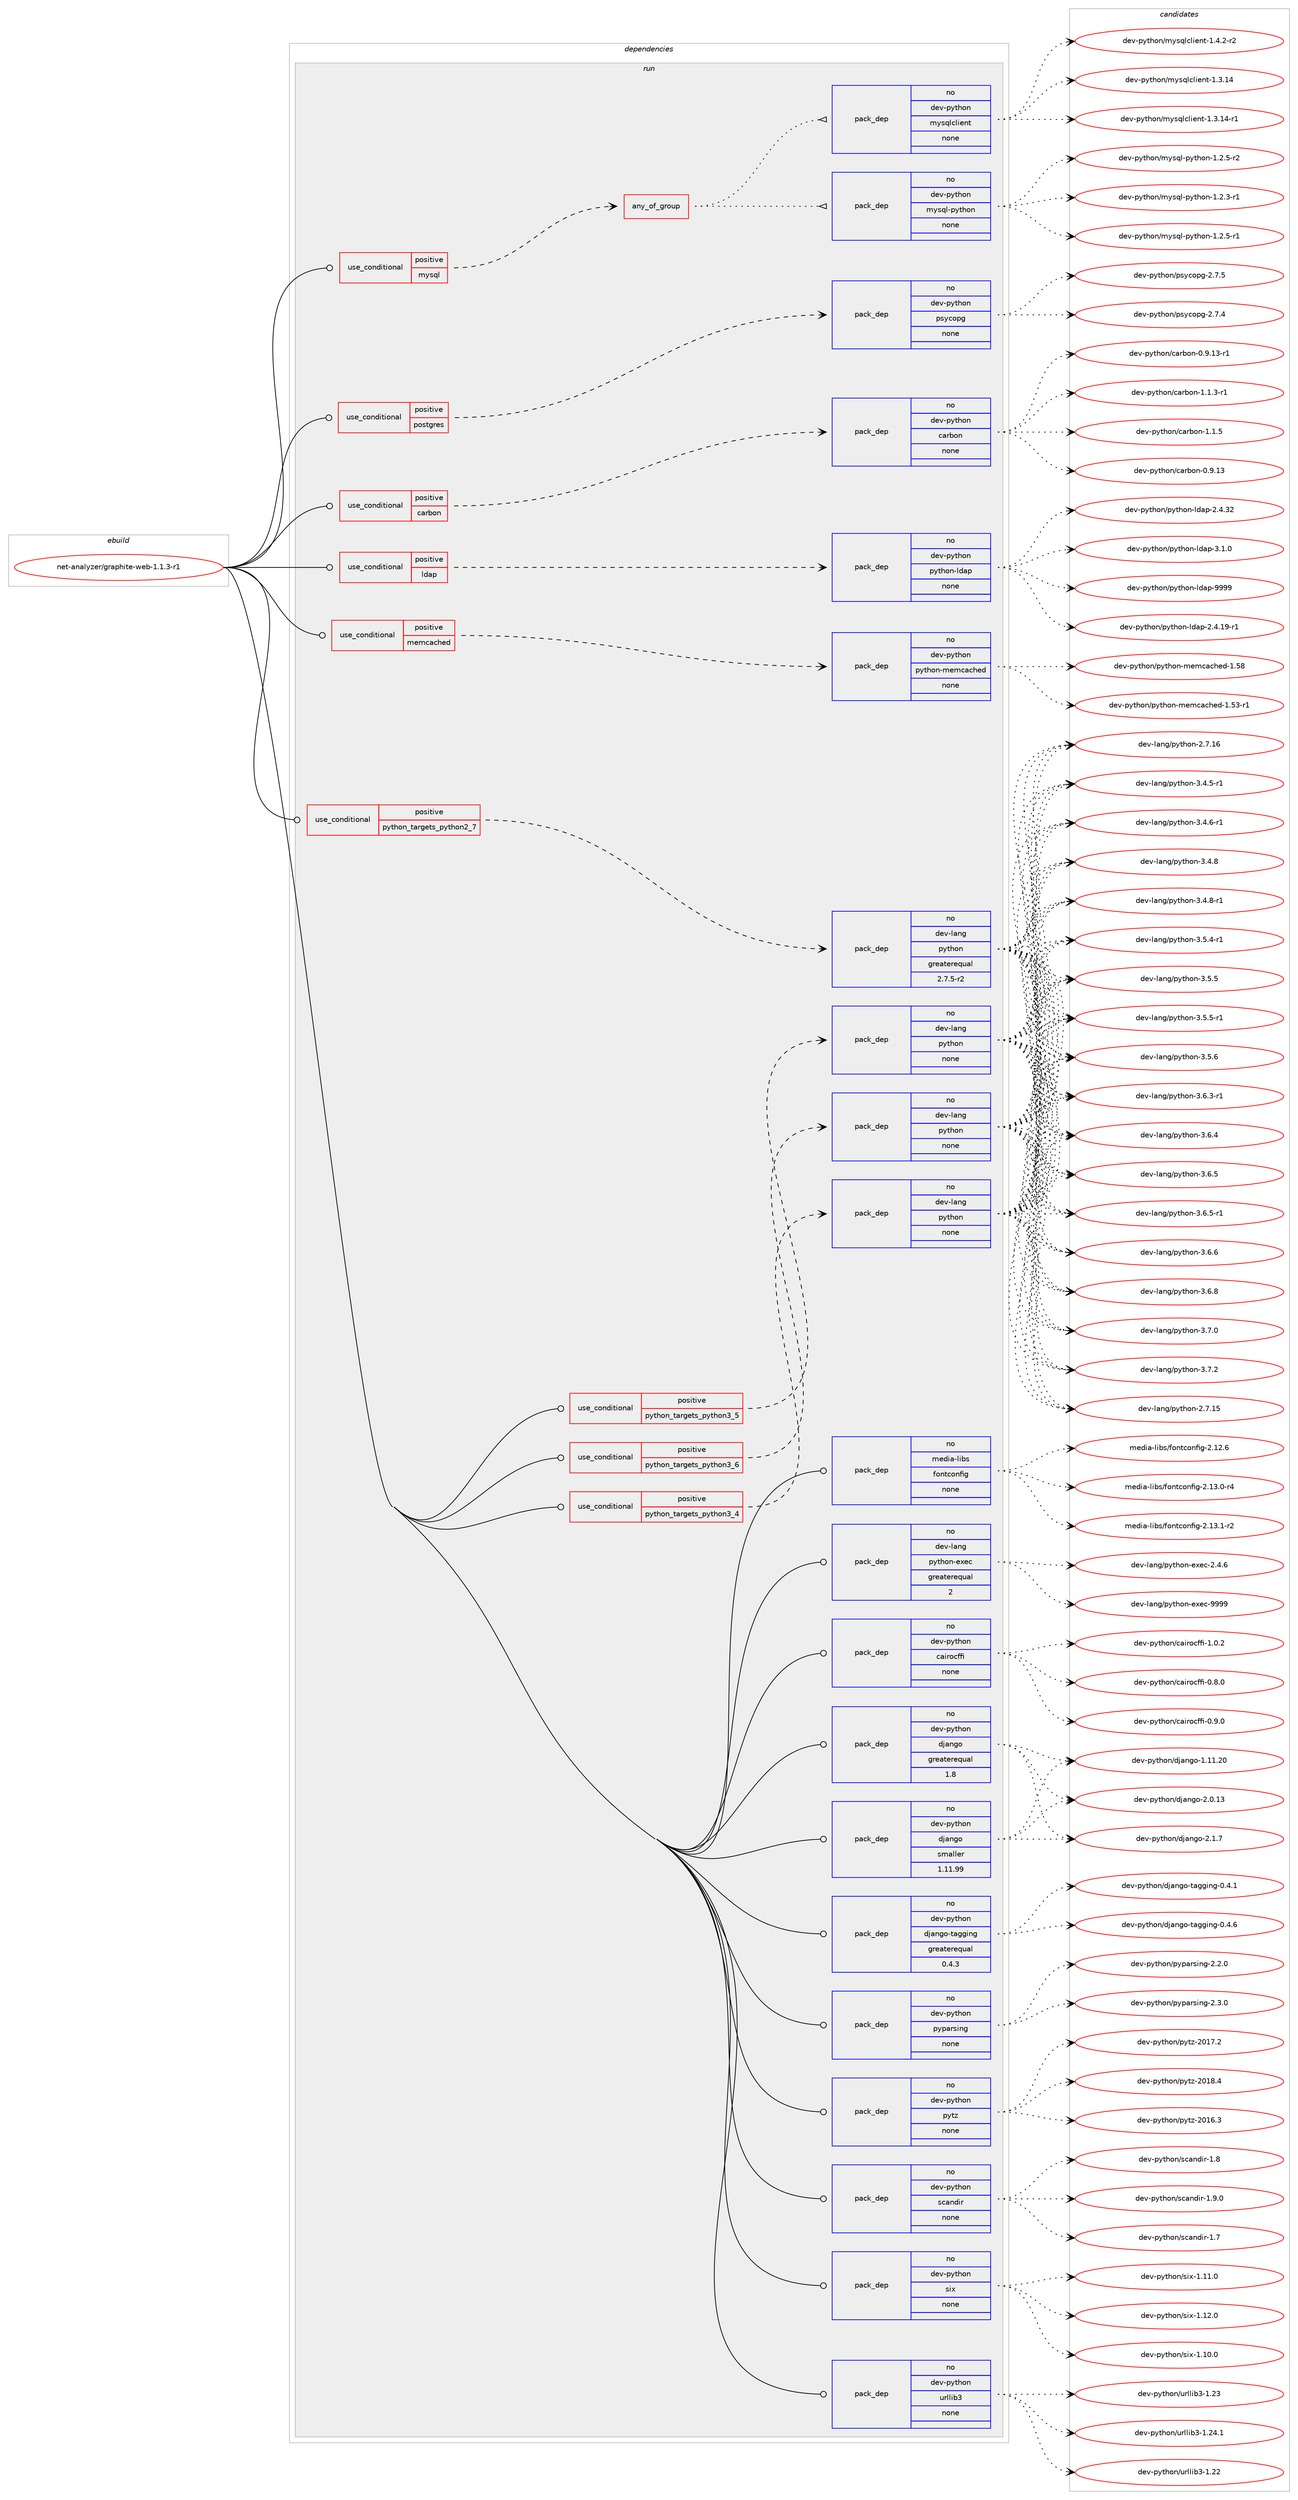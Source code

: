 digraph prolog {

# *************
# Graph options
# *************

newrank=true;
concentrate=true;
compound=true;
graph [rankdir=LR,fontname=Helvetica,fontsize=10,ranksep=1.5];#, ranksep=2.5, nodesep=0.2];
edge  [arrowhead=vee];
node  [fontname=Helvetica,fontsize=10];

# **********
# The ebuild
# **********

subgraph cluster_leftcol {
color=gray;
rank=same;
label=<<i>ebuild</i>>;
id [label="net-analyzer/graphite-web-1.1.3-r1", color=red, width=4, href="../net-analyzer/graphite-web-1.1.3-r1.svg"];
}

# ****************
# The dependencies
# ****************

subgraph cluster_midcol {
color=gray;
label=<<i>dependencies</i>>;
subgraph cluster_compile {
fillcolor="#eeeeee";
style=filled;
label=<<i>compile</i>>;
}
subgraph cluster_compileandrun {
fillcolor="#eeeeee";
style=filled;
label=<<i>compile and run</i>>;
}
subgraph cluster_run {
fillcolor="#eeeeee";
style=filled;
label=<<i>run</i>>;
subgraph cond441747 {
dependency1642827 [label=<<TABLE BORDER="0" CELLBORDER="1" CELLSPACING="0" CELLPADDING="4"><TR><TD ROWSPAN="3" CELLPADDING="10">use_conditional</TD></TR><TR><TD>positive</TD></TR><TR><TD>carbon</TD></TR></TABLE>>, shape=none, color=red];
subgraph pack1174544 {
dependency1642828 [label=<<TABLE BORDER="0" CELLBORDER="1" CELLSPACING="0" CELLPADDING="4" WIDTH="220"><TR><TD ROWSPAN="6" CELLPADDING="30">pack_dep</TD></TR><TR><TD WIDTH="110">no</TD></TR><TR><TD>dev-python</TD></TR><TR><TD>carbon</TD></TR><TR><TD>none</TD></TR><TR><TD></TD></TR></TABLE>>, shape=none, color=blue];
}
dependency1642827:e -> dependency1642828:w [weight=20,style="dashed",arrowhead="vee"];
}
id:e -> dependency1642827:w [weight=20,style="solid",arrowhead="odot"];
subgraph cond441748 {
dependency1642829 [label=<<TABLE BORDER="0" CELLBORDER="1" CELLSPACING="0" CELLPADDING="4"><TR><TD ROWSPAN="3" CELLPADDING="10">use_conditional</TD></TR><TR><TD>positive</TD></TR><TR><TD>ldap</TD></TR></TABLE>>, shape=none, color=red];
subgraph pack1174545 {
dependency1642830 [label=<<TABLE BORDER="0" CELLBORDER="1" CELLSPACING="0" CELLPADDING="4" WIDTH="220"><TR><TD ROWSPAN="6" CELLPADDING="30">pack_dep</TD></TR><TR><TD WIDTH="110">no</TD></TR><TR><TD>dev-python</TD></TR><TR><TD>python-ldap</TD></TR><TR><TD>none</TD></TR><TR><TD></TD></TR></TABLE>>, shape=none, color=blue];
}
dependency1642829:e -> dependency1642830:w [weight=20,style="dashed",arrowhead="vee"];
}
id:e -> dependency1642829:w [weight=20,style="solid",arrowhead="odot"];
subgraph cond441749 {
dependency1642831 [label=<<TABLE BORDER="0" CELLBORDER="1" CELLSPACING="0" CELLPADDING="4"><TR><TD ROWSPAN="3" CELLPADDING="10">use_conditional</TD></TR><TR><TD>positive</TD></TR><TR><TD>memcached</TD></TR></TABLE>>, shape=none, color=red];
subgraph pack1174546 {
dependency1642832 [label=<<TABLE BORDER="0" CELLBORDER="1" CELLSPACING="0" CELLPADDING="4" WIDTH="220"><TR><TD ROWSPAN="6" CELLPADDING="30">pack_dep</TD></TR><TR><TD WIDTH="110">no</TD></TR><TR><TD>dev-python</TD></TR><TR><TD>python-memcached</TD></TR><TR><TD>none</TD></TR><TR><TD></TD></TR></TABLE>>, shape=none, color=blue];
}
dependency1642831:e -> dependency1642832:w [weight=20,style="dashed",arrowhead="vee"];
}
id:e -> dependency1642831:w [weight=20,style="solid",arrowhead="odot"];
subgraph cond441750 {
dependency1642833 [label=<<TABLE BORDER="0" CELLBORDER="1" CELLSPACING="0" CELLPADDING="4"><TR><TD ROWSPAN="3" CELLPADDING="10">use_conditional</TD></TR><TR><TD>positive</TD></TR><TR><TD>mysql</TD></TR></TABLE>>, shape=none, color=red];
subgraph any25761 {
dependency1642834 [label=<<TABLE BORDER="0" CELLBORDER="1" CELLSPACING="0" CELLPADDING="4"><TR><TD CELLPADDING="10">any_of_group</TD></TR></TABLE>>, shape=none, color=red];subgraph pack1174547 {
dependency1642835 [label=<<TABLE BORDER="0" CELLBORDER="1" CELLSPACING="0" CELLPADDING="4" WIDTH="220"><TR><TD ROWSPAN="6" CELLPADDING="30">pack_dep</TD></TR><TR><TD WIDTH="110">no</TD></TR><TR><TD>dev-python</TD></TR><TR><TD>mysql-python</TD></TR><TR><TD>none</TD></TR><TR><TD></TD></TR></TABLE>>, shape=none, color=blue];
}
dependency1642834:e -> dependency1642835:w [weight=20,style="dotted",arrowhead="oinv"];
subgraph pack1174548 {
dependency1642836 [label=<<TABLE BORDER="0" CELLBORDER="1" CELLSPACING="0" CELLPADDING="4" WIDTH="220"><TR><TD ROWSPAN="6" CELLPADDING="30">pack_dep</TD></TR><TR><TD WIDTH="110">no</TD></TR><TR><TD>dev-python</TD></TR><TR><TD>mysqlclient</TD></TR><TR><TD>none</TD></TR><TR><TD></TD></TR></TABLE>>, shape=none, color=blue];
}
dependency1642834:e -> dependency1642836:w [weight=20,style="dotted",arrowhead="oinv"];
}
dependency1642833:e -> dependency1642834:w [weight=20,style="dashed",arrowhead="vee"];
}
id:e -> dependency1642833:w [weight=20,style="solid",arrowhead="odot"];
subgraph cond441751 {
dependency1642837 [label=<<TABLE BORDER="0" CELLBORDER="1" CELLSPACING="0" CELLPADDING="4"><TR><TD ROWSPAN="3" CELLPADDING="10">use_conditional</TD></TR><TR><TD>positive</TD></TR><TR><TD>postgres</TD></TR></TABLE>>, shape=none, color=red];
subgraph pack1174549 {
dependency1642838 [label=<<TABLE BORDER="0" CELLBORDER="1" CELLSPACING="0" CELLPADDING="4" WIDTH="220"><TR><TD ROWSPAN="6" CELLPADDING="30">pack_dep</TD></TR><TR><TD WIDTH="110">no</TD></TR><TR><TD>dev-python</TD></TR><TR><TD>psycopg</TD></TR><TR><TD>none</TD></TR><TR><TD></TD></TR></TABLE>>, shape=none, color=blue];
}
dependency1642837:e -> dependency1642838:w [weight=20,style="dashed",arrowhead="vee"];
}
id:e -> dependency1642837:w [weight=20,style="solid",arrowhead="odot"];
subgraph cond441752 {
dependency1642839 [label=<<TABLE BORDER="0" CELLBORDER="1" CELLSPACING="0" CELLPADDING="4"><TR><TD ROWSPAN="3" CELLPADDING="10">use_conditional</TD></TR><TR><TD>positive</TD></TR><TR><TD>python_targets_python2_7</TD></TR></TABLE>>, shape=none, color=red];
subgraph pack1174550 {
dependency1642840 [label=<<TABLE BORDER="0" CELLBORDER="1" CELLSPACING="0" CELLPADDING="4" WIDTH="220"><TR><TD ROWSPAN="6" CELLPADDING="30">pack_dep</TD></TR><TR><TD WIDTH="110">no</TD></TR><TR><TD>dev-lang</TD></TR><TR><TD>python</TD></TR><TR><TD>greaterequal</TD></TR><TR><TD>2.7.5-r2</TD></TR></TABLE>>, shape=none, color=blue];
}
dependency1642839:e -> dependency1642840:w [weight=20,style="dashed",arrowhead="vee"];
}
id:e -> dependency1642839:w [weight=20,style="solid",arrowhead="odot"];
subgraph cond441753 {
dependency1642841 [label=<<TABLE BORDER="0" CELLBORDER="1" CELLSPACING="0" CELLPADDING="4"><TR><TD ROWSPAN="3" CELLPADDING="10">use_conditional</TD></TR><TR><TD>positive</TD></TR><TR><TD>python_targets_python3_4</TD></TR></TABLE>>, shape=none, color=red];
subgraph pack1174551 {
dependency1642842 [label=<<TABLE BORDER="0" CELLBORDER="1" CELLSPACING="0" CELLPADDING="4" WIDTH="220"><TR><TD ROWSPAN="6" CELLPADDING="30">pack_dep</TD></TR><TR><TD WIDTH="110">no</TD></TR><TR><TD>dev-lang</TD></TR><TR><TD>python</TD></TR><TR><TD>none</TD></TR><TR><TD></TD></TR></TABLE>>, shape=none, color=blue];
}
dependency1642841:e -> dependency1642842:w [weight=20,style="dashed",arrowhead="vee"];
}
id:e -> dependency1642841:w [weight=20,style="solid",arrowhead="odot"];
subgraph cond441754 {
dependency1642843 [label=<<TABLE BORDER="0" CELLBORDER="1" CELLSPACING="0" CELLPADDING="4"><TR><TD ROWSPAN="3" CELLPADDING="10">use_conditional</TD></TR><TR><TD>positive</TD></TR><TR><TD>python_targets_python3_5</TD></TR></TABLE>>, shape=none, color=red];
subgraph pack1174552 {
dependency1642844 [label=<<TABLE BORDER="0" CELLBORDER="1" CELLSPACING="0" CELLPADDING="4" WIDTH="220"><TR><TD ROWSPAN="6" CELLPADDING="30">pack_dep</TD></TR><TR><TD WIDTH="110">no</TD></TR><TR><TD>dev-lang</TD></TR><TR><TD>python</TD></TR><TR><TD>none</TD></TR><TR><TD></TD></TR></TABLE>>, shape=none, color=blue];
}
dependency1642843:e -> dependency1642844:w [weight=20,style="dashed",arrowhead="vee"];
}
id:e -> dependency1642843:w [weight=20,style="solid",arrowhead="odot"];
subgraph cond441755 {
dependency1642845 [label=<<TABLE BORDER="0" CELLBORDER="1" CELLSPACING="0" CELLPADDING="4"><TR><TD ROWSPAN="3" CELLPADDING="10">use_conditional</TD></TR><TR><TD>positive</TD></TR><TR><TD>python_targets_python3_6</TD></TR></TABLE>>, shape=none, color=red];
subgraph pack1174553 {
dependency1642846 [label=<<TABLE BORDER="0" CELLBORDER="1" CELLSPACING="0" CELLPADDING="4" WIDTH="220"><TR><TD ROWSPAN="6" CELLPADDING="30">pack_dep</TD></TR><TR><TD WIDTH="110">no</TD></TR><TR><TD>dev-lang</TD></TR><TR><TD>python</TD></TR><TR><TD>none</TD></TR><TR><TD></TD></TR></TABLE>>, shape=none, color=blue];
}
dependency1642845:e -> dependency1642846:w [weight=20,style="dashed",arrowhead="vee"];
}
id:e -> dependency1642845:w [weight=20,style="solid",arrowhead="odot"];
subgraph pack1174554 {
dependency1642847 [label=<<TABLE BORDER="0" CELLBORDER="1" CELLSPACING="0" CELLPADDING="4" WIDTH="220"><TR><TD ROWSPAN="6" CELLPADDING="30">pack_dep</TD></TR><TR><TD WIDTH="110">no</TD></TR><TR><TD>dev-lang</TD></TR><TR><TD>python-exec</TD></TR><TR><TD>greaterequal</TD></TR><TR><TD>2</TD></TR></TABLE>>, shape=none, color=blue];
}
id:e -> dependency1642847:w [weight=20,style="solid",arrowhead="odot"];
subgraph pack1174555 {
dependency1642848 [label=<<TABLE BORDER="0" CELLBORDER="1" CELLSPACING="0" CELLPADDING="4" WIDTH="220"><TR><TD ROWSPAN="6" CELLPADDING="30">pack_dep</TD></TR><TR><TD WIDTH="110">no</TD></TR><TR><TD>dev-python</TD></TR><TR><TD>cairocffi</TD></TR><TR><TD>none</TD></TR><TR><TD></TD></TR></TABLE>>, shape=none, color=blue];
}
id:e -> dependency1642848:w [weight=20,style="solid",arrowhead="odot"];
subgraph pack1174556 {
dependency1642849 [label=<<TABLE BORDER="0" CELLBORDER="1" CELLSPACING="0" CELLPADDING="4" WIDTH="220"><TR><TD ROWSPAN="6" CELLPADDING="30">pack_dep</TD></TR><TR><TD WIDTH="110">no</TD></TR><TR><TD>dev-python</TD></TR><TR><TD>django</TD></TR><TR><TD>greaterequal</TD></TR><TR><TD>1.8</TD></TR></TABLE>>, shape=none, color=blue];
}
id:e -> dependency1642849:w [weight=20,style="solid",arrowhead="odot"];
subgraph pack1174557 {
dependency1642850 [label=<<TABLE BORDER="0" CELLBORDER="1" CELLSPACING="0" CELLPADDING="4" WIDTH="220"><TR><TD ROWSPAN="6" CELLPADDING="30">pack_dep</TD></TR><TR><TD WIDTH="110">no</TD></TR><TR><TD>dev-python</TD></TR><TR><TD>django</TD></TR><TR><TD>smaller</TD></TR><TR><TD>1.11.99</TD></TR></TABLE>>, shape=none, color=blue];
}
id:e -> dependency1642850:w [weight=20,style="solid",arrowhead="odot"];
subgraph pack1174558 {
dependency1642851 [label=<<TABLE BORDER="0" CELLBORDER="1" CELLSPACING="0" CELLPADDING="4" WIDTH="220"><TR><TD ROWSPAN="6" CELLPADDING="30">pack_dep</TD></TR><TR><TD WIDTH="110">no</TD></TR><TR><TD>dev-python</TD></TR><TR><TD>django-tagging</TD></TR><TR><TD>greaterequal</TD></TR><TR><TD>0.4.3</TD></TR></TABLE>>, shape=none, color=blue];
}
id:e -> dependency1642851:w [weight=20,style="solid",arrowhead="odot"];
subgraph pack1174559 {
dependency1642852 [label=<<TABLE BORDER="0" CELLBORDER="1" CELLSPACING="0" CELLPADDING="4" WIDTH="220"><TR><TD ROWSPAN="6" CELLPADDING="30">pack_dep</TD></TR><TR><TD WIDTH="110">no</TD></TR><TR><TD>dev-python</TD></TR><TR><TD>pyparsing</TD></TR><TR><TD>none</TD></TR><TR><TD></TD></TR></TABLE>>, shape=none, color=blue];
}
id:e -> dependency1642852:w [weight=20,style="solid",arrowhead="odot"];
subgraph pack1174560 {
dependency1642853 [label=<<TABLE BORDER="0" CELLBORDER="1" CELLSPACING="0" CELLPADDING="4" WIDTH="220"><TR><TD ROWSPAN="6" CELLPADDING="30">pack_dep</TD></TR><TR><TD WIDTH="110">no</TD></TR><TR><TD>dev-python</TD></TR><TR><TD>pytz</TD></TR><TR><TD>none</TD></TR><TR><TD></TD></TR></TABLE>>, shape=none, color=blue];
}
id:e -> dependency1642853:w [weight=20,style="solid",arrowhead="odot"];
subgraph pack1174561 {
dependency1642854 [label=<<TABLE BORDER="0" CELLBORDER="1" CELLSPACING="0" CELLPADDING="4" WIDTH="220"><TR><TD ROWSPAN="6" CELLPADDING="30">pack_dep</TD></TR><TR><TD WIDTH="110">no</TD></TR><TR><TD>dev-python</TD></TR><TR><TD>scandir</TD></TR><TR><TD>none</TD></TR><TR><TD></TD></TR></TABLE>>, shape=none, color=blue];
}
id:e -> dependency1642854:w [weight=20,style="solid",arrowhead="odot"];
subgraph pack1174562 {
dependency1642855 [label=<<TABLE BORDER="0" CELLBORDER="1" CELLSPACING="0" CELLPADDING="4" WIDTH="220"><TR><TD ROWSPAN="6" CELLPADDING="30">pack_dep</TD></TR><TR><TD WIDTH="110">no</TD></TR><TR><TD>dev-python</TD></TR><TR><TD>six</TD></TR><TR><TD>none</TD></TR><TR><TD></TD></TR></TABLE>>, shape=none, color=blue];
}
id:e -> dependency1642855:w [weight=20,style="solid",arrowhead="odot"];
subgraph pack1174563 {
dependency1642856 [label=<<TABLE BORDER="0" CELLBORDER="1" CELLSPACING="0" CELLPADDING="4" WIDTH="220"><TR><TD ROWSPAN="6" CELLPADDING="30">pack_dep</TD></TR><TR><TD WIDTH="110">no</TD></TR><TR><TD>dev-python</TD></TR><TR><TD>urllib3</TD></TR><TR><TD>none</TD></TR><TR><TD></TD></TR></TABLE>>, shape=none, color=blue];
}
id:e -> dependency1642856:w [weight=20,style="solid",arrowhead="odot"];
subgraph pack1174564 {
dependency1642857 [label=<<TABLE BORDER="0" CELLBORDER="1" CELLSPACING="0" CELLPADDING="4" WIDTH="220"><TR><TD ROWSPAN="6" CELLPADDING="30">pack_dep</TD></TR><TR><TD WIDTH="110">no</TD></TR><TR><TD>media-libs</TD></TR><TR><TD>fontconfig</TD></TR><TR><TD>none</TD></TR><TR><TD></TD></TR></TABLE>>, shape=none, color=blue];
}
id:e -> dependency1642857:w [weight=20,style="solid",arrowhead="odot"];
}
}

# **************
# The candidates
# **************

subgraph cluster_choices {
rank=same;
color=gray;
label=<<i>candidates</i>>;

subgraph choice1174544 {
color=black;
nodesep=1;
choice100101118451121211161041111104799971149811111045484657464951 [label="dev-python/carbon-0.9.13", color=red, width=4,href="../dev-python/carbon-0.9.13.svg"];
choice1001011184511212111610411111047999711498111110454846574649514511449 [label="dev-python/carbon-0.9.13-r1", color=red, width=4,href="../dev-python/carbon-0.9.13-r1.svg"];
choice10010111845112121116104111110479997114981111104549464946514511449 [label="dev-python/carbon-1.1.3-r1", color=red, width=4,href="../dev-python/carbon-1.1.3-r1.svg"];
choice1001011184511212111610411111047999711498111110454946494653 [label="dev-python/carbon-1.1.5", color=red, width=4,href="../dev-python/carbon-1.1.5.svg"];
dependency1642828:e -> choice100101118451121211161041111104799971149811111045484657464951:w [style=dotted,weight="100"];
dependency1642828:e -> choice1001011184511212111610411111047999711498111110454846574649514511449:w [style=dotted,weight="100"];
dependency1642828:e -> choice10010111845112121116104111110479997114981111104549464946514511449:w [style=dotted,weight="100"];
dependency1642828:e -> choice1001011184511212111610411111047999711498111110454946494653:w [style=dotted,weight="100"];
}
subgraph choice1174545 {
color=black;
nodesep=1;
choice10010111845112121116104111110471121211161041111104510810097112455046524649574511449 [label="dev-python/python-ldap-2.4.19-r1", color=red, width=4,href="../dev-python/python-ldap-2.4.19-r1.svg"];
choice1001011184511212111610411111047112121116104111110451081009711245504652465150 [label="dev-python/python-ldap-2.4.32", color=red, width=4,href="../dev-python/python-ldap-2.4.32.svg"];
choice10010111845112121116104111110471121211161041111104510810097112455146494648 [label="dev-python/python-ldap-3.1.0", color=red, width=4,href="../dev-python/python-ldap-3.1.0.svg"];
choice100101118451121211161041111104711212111610411111045108100971124557575757 [label="dev-python/python-ldap-9999", color=red, width=4,href="../dev-python/python-ldap-9999.svg"];
dependency1642830:e -> choice10010111845112121116104111110471121211161041111104510810097112455046524649574511449:w [style=dotted,weight="100"];
dependency1642830:e -> choice1001011184511212111610411111047112121116104111110451081009711245504652465150:w [style=dotted,weight="100"];
dependency1642830:e -> choice10010111845112121116104111110471121211161041111104510810097112455146494648:w [style=dotted,weight="100"];
dependency1642830:e -> choice100101118451121211161041111104711212111610411111045108100971124557575757:w [style=dotted,weight="100"];
}
subgraph choice1174546 {
color=black;
nodesep=1;
choice10010111845112121116104111110471121211161041111104510910110999979910410110045494653514511449 [label="dev-python/python-memcached-1.53-r1", color=red, width=4,href="../dev-python/python-memcached-1.53-r1.svg"];
choice1001011184511212111610411111047112121116104111110451091011099997991041011004549465356 [label="dev-python/python-memcached-1.58", color=red, width=4,href="../dev-python/python-memcached-1.58.svg"];
dependency1642832:e -> choice10010111845112121116104111110471121211161041111104510910110999979910410110045494653514511449:w [style=dotted,weight="100"];
dependency1642832:e -> choice1001011184511212111610411111047112121116104111110451091011099997991041011004549465356:w [style=dotted,weight="100"];
}
subgraph choice1174547 {
color=black;
nodesep=1;
choice1001011184511212111610411111047109121115113108451121211161041111104549465046514511449 [label="dev-python/mysql-python-1.2.3-r1", color=red, width=4,href="../dev-python/mysql-python-1.2.3-r1.svg"];
choice1001011184511212111610411111047109121115113108451121211161041111104549465046534511449 [label="dev-python/mysql-python-1.2.5-r1", color=red, width=4,href="../dev-python/mysql-python-1.2.5-r1.svg"];
choice1001011184511212111610411111047109121115113108451121211161041111104549465046534511450 [label="dev-python/mysql-python-1.2.5-r2", color=red, width=4,href="../dev-python/mysql-python-1.2.5-r2.svg"];
dependency1642835:e -> choice1001011184511212111610411111047109121115113108451121211161041111104549465046514511449:w [style=dotted,weight="100"];
dependency1642835:e -> choice1001011184511212111610411111047109121115113108451121211161041111104549465046534511449:w [style=dotted,weight="100"];
dependency1642835:e -> choice1001011184511212111610411111047109121115113108451121211161041111104549465046534511450:w [style=dotted,weight="100"];
}
subgraph choice1174548 {
color=black;
nodesep=1;
choice10010111845112121116104111110471091211151131089910810510111011645494651464952 [label="dev-python/mysqlclient-1.3.14", color=red, width=4,href="../dev-python/mysqlclient-1.3.14.svg"];
choice100101118451121211161041111104710912111511310899108105101110116454946514649524511449 [label="dev-python/mysqlclient-1.3.14-r1", color=red, width=4,href="../dev-python/mysqlclient-1.3.14-r1.svg"];
choice1001011184511212111610411111047109121115113108991081051011101164549465246504511450 [label="dev-python/mysqlclient-1.4.2-r2", color=red, width=4,href="../dev-python/mysqlclient-1.4.2-r2.svg"];
dependency1642836:e -> choice10010111845112121116104111110471091211151131089910810510111011645494651464952:w [style=dotted,weight="100"];
dependency1642836:e -> choice100101118451121211161041111104710912111511310899108105101110116454946514649524511449:w [style=dotted,weight="100"];
dependency1642836:e -> choice1001011184511212111610411111047109121115113108991081051011101164549465246504511450:w [style=dotted,weight="100"];
}
subgraph choice1174549 {
color=black;
nodesep=1;
choice100101118451121211161041111104711211512199111112103455046554652 [label="dev-python/psycopg-2.7.4", color=red, width=4,href="../dev-python/psycopg-2.7.4.svg"];
choice100101118451121211161041111104711211512199111112103455046554653 [label="dev-python/psycopg-2.7.5", color=red, width=4,href="../dev-python/psycopg-2.7.5.svg"];
dependency1642838:e -> choice100101118451121211161041111104711211512199111112103455046554652:w [style=dotted,weight="100"];
dependency1642838:e -> choice100101118451121211161041111104711211512199111112103455046554653:w [style=dotted,weight="100"];
}
subgraph choice1174550 {
color=black;
nodesep=1;
choice10010111845108971101034711212111610411111045504655464953 [label="dev-lang/python-2.7.15", color=red, width=4,href="../dev-lang/python-2.7.15.svg"];
choice10010111845108971101034711212111610411111045504655464954 [label="dev-lang/python-2.7.16", color=red, width=4,href="../dev-lang/python-2.7.16.svg"];
choice1001011184510897110103471121211161041111104551465246534511449 [label="dev-lang/python-3.4.5-r1", color=red, width=4,href="../dev-lang/python-3.4.5-r1.svg"];
choice1001011184510897110103471121211161041111104551465246544511449 [label="dev-lang/python-3.4.6-r1", color=red, width=4,href="../dev-lang/python-3.4.6-r1.svg"];
choice100101118451089711010347112121116104111110455146524656 [label="dev-lang/python-3.4.8", color=red, width=4,href="../dev-lang/python-3.4.8.svg"];
choice1001011184510897110103471121211161041111104551465246564511449 [label="dev-lang/python-3.4.8-r1", color=red, width=4,href="../dev-lang/python-3.4.8-r1.svg"];
choice1001011184510897110103471121211161041111104551465346524511449 [label="dev-lang/python-3.5.4-r1", color=red, width=4,href="../dev-lang/python-3.5.4-r1.svg"];
choice100101118451089711010347112121116104111110455146534653 [label="dev-lang/python-3.5.5", color=red, width=4,href="../dev-lang/python-3.5.5.svg"];
choice1001011184510897110103471121211161041111104551465346534511449 [label="dev-lang/python-3.5.5-r1", color=red, width=4,href="../dev-lang/python-3.5.5-r1.svg"];
choice100101118451089711010347112121116104111110455146534654 [label="dev-lang/python-3.5.6", color=red, width=4,href="../dev-lang/python-3.5.6.svg"];
choice1001011184510897110103471121211161041111104551465446514511449 [label="dev-lang/python-3.6.3-r1", color=red, width=4,href="../dev-lang/python-3.6.3-r1.svg"];
choice100101118451089711010347112121116104111110455146544652 [label="dev-lang/python-3.6.4", color=red, width=4,href="../dev-lang/python-3.6.4.svg"];
choice100101118451089711010347112121116104111110455146544653 [label="dev-lang/python-3.6.5", color=red, width=4,href="../dev-lang/python-3.6.5.svg"];
choice1001011184510897110103471121211161041111104551465446534511449 [label="dev-lang/python-3.6.5-r1", color=red, width=4,href="../dev-lang/python-3.6.5-r1.svg"];
choice100101118451089711010347112121116104111110455146544654 [label="dev-lang/python-3.6.6", color=red, width=4,href="../dev-lang/python-3.6.6.svg"];
choice100101118451089711010347112121116104111110455146544656 [label="dev-lang/python-3.6.8", color=red, width=4,href="../dev-lang/python-3.6.8.svg"];
choice100101118451089711010347112121116104111110455146554648 [label="dev-lang/python-3.7.0", color=red, width=4,href="../dev-lang/python-3.7.0.svg"];
choice100101118451089711010347112121116104111110455146554650 [label="dev-lang/python-3.7.2", color=red, width=4,href="../dev-lang/python-3.7.2.svg"];
dependency1642840:e -> choice10010111845108971101034711212111610411111045504655464953:w [style=dotted,weight="100"];
dependency1642840:e -> choice10010111845108971101034711212111610411111045504655464954:w [style=dotted,weight="100"];
dependency1642840:e -> choice1001011184510897110103471121211161041111104551465246534511449:w [style=dotted,weight="100"];
dependency1642840:e -> choice1001011184510897110103471121211161041111104551465246544511449:w [style=dotted,weight="100"];
dependency1642840:e -> choice100101118451089711010347112121116104111110455146524656:w [style=dotted,weight="100"];
dependency1642840:e -> choice1001011184510897110103471121211161041111104551465246564511449:w [style=dotted,weight="100"];
dependency1642840:e -> choice1001011184510897110103471121211161041111104551465346524511449:w [style=dotted,weight="100"];
dependency1642840:e -> choice100101118451089711010347112121116104111110455146534653:w [style=dotted,weight="100"];
dependency1642840:e -> choice1001011184510897110103471121211161041111104551465346534511449:w [style=dotted,weight="100"];
dependency1642840:e -> choice100101118451089711010347112121116104111110455146534654:w [style=dotted,weight="100"];
dependency1642840:e -> choice1001011184510897110103471121211161041111104551465446514511449:w [style=dotted,weight="100"];
dependency1642840:e -> choice100101118451089711010347112121116104111110455146544652:w [style=dotted,weight="100"];
dependency1642840:e -> choice100101118451089711010347112121116104111110455146544653:w [style=dotted,weight="100"];
dependency1642840:e -> choice1001011184510897110103471121211161041111104551465446534511449:w [style=dotted,weight="100"];
dependency1642840:e -> choice100101118451089711010347112121116104111110455146544654:w [style=dotted,weight="100"];
dependency1642840:e -> choice100101118451089711010347112121116104111110455146544656:w [style=dotted,weight="100"];
dependency1642840:e -> choice100101118451089711010347112121116104111110455146554648:w [style=dotted,weight="100"];
dependency1642840:e -> choice100101118451089711010347112121116104111110455146554650:w [style=dotted,weight="100"];
}
subgraph choice1174551 {
color=black;
nodesep=1;
choice10010111845108971101034711212111610411111045504655464953 [label="dev-lang/python-2.7.15", color=red, width=4,href="../dev-lang/python-2.7.15.svg"];
choice10010111845108971101034711212111610411111045504655464954 [label="dev-lang/python-2.7.16", color=red, width=4,href="../dev-lang/python-2.7.16.svg"];
choice1001011184510897110103471121211161041111104551465246534511449 [label="dev-lang/python-3.4.5-r1", color=red, width=4,href="../dev-lang/python-3.4.5-r1.svg"];
choice1001011184510897110103471121211161041111104551465246544511449 [label="dev-lang/python-3.4.6-r1", color=red, width=4,href="../dev-lang/python-3.4.6-r1.svg"];
choice100101118451089711010347112121116104111110455146524656 [label="dev-lang/python-3.4.8", color=red, width=4,href="../dev-lang/python-3.4.8.svg"];
choice1001011184510897110103471121211161041111104551465246564511449 [label="dev-lang/python-3.4.8-r1", color=red, width=4,href="../dev-lang/python-3.4.8-r1.svg"];
choice1001011184510897110103471121211161041111104551465346524511449 [label="dev-lang/python-3.5.4-r1", color=red, width=4,href="../dev-lang/python-3.5.4-r1.svg"];
choice100101118451089711010347112121116104111110455146534653 [label="dev-lang/python-3.5.5", color=red, width=4,href="../dev-lang/python-3.5.5.svg"];
choice1001011184510897110103471121211161041111104551465346534511449 [label="dev-lang/python-3.5.5-r1", color=red, width=4,href="../dev-lang/python-3.5.5-r1.svg"];
choice100101118451089711010347112121116104111110455146534654 [label="dev-lang/python-3.5.6", color=red, width=4,href="../dev-lang/python-3.5.6.svg"];
choice1001011184510897110103471121211161041111104551465446514511449 [label="dev-lang/python-3.6.3-r1", color=red, width=4,href="../dev-lang/python-3.6.3-r1.svg"];
choice100101118451089711010347112121116104111110455146544652 [label="dev-lang/python-3.6.4", color=red, width=4,href="../dev-lang/python-3.6.4.svg"];
choice100101118451089711010347112121116104111110455146544653 [label="dev-lang/python-3.6.5", color=red, width=4,href="../dev-lang/python-3.6.5.svg"];
choice1001011184510897110103471121211161041111104551465446534511449 [label="dev-lang/python-3.6.5-r1", color=red, width=4,href="../dev-lang/python-3.6.5-r1.svg"];
choice100101118451089711010347112121116104111110455146544654 [label="dev-lang/python-3.6.6", color=red, width=4,href="../dev-lang/python-3.6.6.svg"];
choice100101118451089711010347112121116104111110455146544656 [label="dev-lang/python-3.6.8", color=red, width=4,href="../dev-lang/python-3.6.8.svg"];
choice100101118451089711010347112121116104111110455146554648 [label="dev-lang/python-3.7.0", color=red, width=4,href="../dev-lang/python-3.7.0.svg"];
choice100101118451089711010347112121116104111110455146554650 [label="dev-lang/python-3.7.2", color=red, width=4,href="../dev-lang/python-3.7.2.svg"];
dependency1642842:e -> choice10010111845108971101034711212111610411111045504655464953:w [style=dotted,weight="100"];
dependency1642842:e -> choice10010111845108971101034711212111610411111045504655464954:w [style=dotted,weight="100"];
dependency1642842:e -> choice1001011184510897110103471121211161041111104551465246534511449:w [style=dotted,weight="100"];
dependency1642842:e -> choice1001011184510897110103471121211161041111104551465246544511449:w [style=dotted,weight="100"];
dependency1642842:e -> choice100101118451089711010347112121116104111110455146524656:w [style=dotted,weight="100"];
dependency1642842:e -> choice1001011184510897110103471121211161041111104551465246564511449:w [style=dotted,weight="100"];
dependency1642842:e -> choice1001011184510897110103471121211161041111104551465346524511449:w [style=dotted,weight="100"];
dependency1642842:e -> choice100101118451089711010347112121116104111110455146534653:w [style=dotted,weight="100"];
dependency1642842:e -> choice1001011184510897110103471121211161041111104551465346534511449:w [style=dotted,weight="100"];
dependency1642842:e -> choice100101118451089711010347112121116104111110455146534654:w [style=dotted,weight="100"];
dependency1642842:e -> choice1001011184510897110103471121211161041111104551465446514511449:w [style=dotted,weight="100"];
dependency1642842:e -> choice100101118451089711010347112121116104111110455146544652:w [style=dotted,weight="100"];
dependency1642842:e -> choice100101118451089711010347112121116104111110455146544653:w [style=dotted,weight="100"];
dependency1642842:e -> choice1001011184510897110103471121211161041111104551465446534511449:w [style=dotted,weight="100"];
dependency1642842:e -> choice100101118451089711010347112121116104111110455146544654:w [style=dotted,weight="100"];
dependency1642842:e -> choice100101118451089711010347112121116104111110455146544656:w [style=dotted,weight="100"];
dependency1642842:e -> choice100101118451089711010347112121116104111110455146554648:w [style=dotted,weight="100"];
dependency1642842:e -> choice100101118451089711010347112121116104111110455146554650:w [style=dotted,weight="100"];
}
subgraph choice1174552 {
color=black;
nodesep=1;
choice10010111845108971101034711212111610411111045504655464953 [label="dev-lang/python-2.7.15", color=red, width=4,href="../dev-lang/python-2.7.15.svg"];
choice10010111845108971101034711212111610411111045504655464954 [label="dev-lang/python-2.7.16", color=red, width=4,href="../dev-lang/python-2.7.16.svg"];
choice1001011184510897110103471121211161041111104551465246534511449 [label="dev-lang/python-3.4.5-r1", color=red, width=4,href="../dev-lang/python-3.4.5-r1.svg"];
choice1001011184510897110103471121211161041111104551465246544511449 [label="dev-lang/python-3.4.6-r1", color=red, width=4,href="../dev-lang/python-3.4.6-r1.svg"];
choice100101118451089711010347112121116104111110455146524656 [label="dev-lang/python-3.4.8", color=red, width=4,href="../dev-lang/python-3.4.8.svg"];
choice1001011184510897110103471121211161041111104551465246564511449 [label="dev-lang/python-3.4.8-r1", color=red, width=4,href="../dev-lang/python-3.4.8-r1.svg"];
choice1001011184510897110103471121211161041111104551465346524511449 [label="dev-lang/python-3.5.4-r1", color=red, width=4,href="../dev-lang/python-3.5.4-r1.svg"];
choice100101118451089711010347112121116104111110455146534653 [label="dev-lang/python-3.5.5", color=red, width=4,href="../dev-lang/python-3.5.5.svg"];
choice1001011184510897110103471121211161041111104551465346534511449 [label="dev-lang/python-3.5.5-r1", color=red, width=4,href="../dev-lang/python-3.5.5-r1.svg"];
choice100101118451089711010347112121116104111110455146534654 [label="dev-lang/python-3.5.6", color=red, width=4,href="../dev-lang/python-3.5.6.svg"];
choice1001011184510897110103471121211161041111104551465446514511449 [label="dev-lang/python-3.6.3-r1", color=red, width=4,href="../dev-lang/python-3.6.3-r1.svg"];
choice100101118451089711010347112121116104111110455146544652 [label="dev-lang/python-3.6.4", color=red, width=4,href="../dev-lang/python-3.6.4.svg"];
choice100101118451089711010347112121116104111110455146544653 [label="dev-lang/python-3.6.5", color=red, width=4,href="../dev-lang/python-3.6.5.svg"];
choice1001011184510897110103471121211161041111104551465446534511449 [label="dev-lang/python-3.6.5-r1", color=red, width=4,href="../dev-lang/python-3.6.5-r1.svg"];
choice100101118451089711010347112121116104111110455146544654 [label="dev-lang/python-3.6.6", color=red, width=4,href="../dev-lang/python-3.6.6.svg"];
choice100101118451089711010347112121116104111110455146544656 [label="dev-lang/python-3.6.8", color=red, width=4,href="../dev-lang/python-3.6.8.svg"];
choice100101118451089711010347112121116104111110455146554648 [label="dev-lang/python-3.7.0", color=red, width=4,href="../dev-lang/python-3.7.0.svg"];
choice100101118451089711010347112121116104111110455146554650 [label="dev-lang/python-3.7.2", color=red, width=4,href="../dev-lang/python-3.7.2.svg"];
dependency1642844:e -> choice10010111845108971101034711212111610411111045504655464953:w [style=dotted,weight="100"];
dependency1642844:e -> choice10010111845108971101034711212111610411111045504655464954:w [style=dotted,weight="100"];
dependency1642844:e -> choice1001011184510897110103471121211161041111104551465246534511449:w [style=dotted,weight="100"];
dependency1642844:e -> choice1001011184510897110103471121211161041111104551465246544511449:w [style=dotted,weight="100"];
dependency1642844:e -> choice100101118451089711010347112121116104111110455146524656:w [style=dotted,weight="100"];
dependency1642844:e -> choice1001011184510897110103471121211161041111104551465246564511449:w [style=dotted,weight="100"];
dependency1642844:e -> choice1001011184510897110103471121211161041111104551465346524511449:w [style=dotted,weight="100"];
dependency1642844:e -> choice100101118451089711010347112121116104111110455146534653:w [style=dotted,weight="100"];
dependency1642844:e -> choice1001011184510897110103471121211161041111104551465346534511449:w [style=dotted,weight="100"];
dependency1642844:e -> choice100101118451089711010347112121116104111110455146534654:w [style=dotted,weight="100"];
dependency1642844:e -> choice1001011184510897110103471121211161041111104551465446514511449:w [style=dotted,weight="100"];
dependency1642844:e -> choice100101118451089711010347112121116104111110455146544652:w [style=dotted,weight="100"];
dependency1642844:e -> choice100101118451089711010347112121116104111110455146544653:w [style=dotted,weight="100"];
dependency1642844:e -> choice1001011184510897110103471121211161041111104551465446534511449:w [style=dotted,weight="100"];
dependency1642844:e -> choice100101118451089711010347112121116104111110455146544654:w [style=dotted,weight="100"];
dependency1642844:e -> choice100101118451089711010347112121116104111110455146544656:w [style=dotted,weight="100"];
dependency1642844:e -> choice100101118451089711010347112121116104111110455146554648:w [style=dotted,weight="100"];
dependency1642844:e -> choice100101118451089711010347112121116104111110455146554650:w [style=dotted,weight="100"];
}
subgraph choice1174553 {
color=black;
nodesep=1;
choice10010111845108971101034711212111610411111045504655464953 [label="dev-lang/python-2.7.15", color=red, width=4,href="../dev-lang/python-2.7.15.svg"];
choice10010111845108971101034711212111610411111045504655464954 [label="dev-lang/python-2.7.16", color=red, width=4,href="../dev-lang/python-2.7.16.svg"];
choice1001011184510897110103471121211161041111104551465246534511449 [label="dev-lang/python-3.4.5-r1", color=red, width=4,href="../dev-lang/python-3.4.5-r1.svg"];
choice1001011184510897110103471121211161041111104551465246544511449 [label="dev-lang/python-3.4.6-r1", color=red, width=4,href="../dev-lang/python-3.4.6-r1.svg"];
choice100101118451089711010347112121116104111110455146524656 [label="dev-lang/python-3.4.8", color=red, width=4,href="../dev-lang/python-3.4.8.svg"];
choice1001011184510897110103471121211161041111104551465246564511449 [label="dev-lang/python-3.4.8-r1", color=red, width=4,href="../dev-lang/python-3.4.8-r1.svg"];
choice1001011184510897110103471121211161041111104551465346524511449 [label="dev-lang/python-3.5.4-r1", color=red, width=4,href="../dev-lang/python-3.5.4-r1.svg"];
choice100101118451089711010347112121116104111110455146534653 [label="dev-lang/python-3.5.5", color=red, width=4,href="../dev-lang/python-3.5.5.svg"];
choice1001011184510897110103471121211161041111104551465346534511449 [label="dev-lang/python-3.5.5-r1", color=red, width=4,href="../dev-lang/python-3.5.5-r1.svg"];
choice100101118451089711010347112121116104111110455146534654 [label="dev-lang/python-3.5.6", color=red, width=4,href="../dev-lang/python-3.5.6.svg"];
choice1001011184510897110103471121211161041111104551465446514511449 [label="dev-lang/python-3.6.3-r1", color=red, width=4,href="../dev-lang/python-3.6.3-r1.svg"];
choice100101118451089711010347112121116104111110455146544652 [label="dev-lang/python-3.6.4", color=red, width=4,href="../dev-lang/python-3.6.4.svg"];
choice100101118451089711010347112121116104111110455146544653 [label="dev-lang/python-3.6.5", color=red, width=4,href="../dev-lang/python-3.6.5.svg"];
choice1001011184510897110103471121211161041111104551465446534511449 [label="dev-lang/python-3.6.5-r1", color=red, width=4,href="../dev-lang/python-3.6.5-r1.svg"];
choice100101118451089711010347112121116104111110455146544654 [label="dev-lang/python-3.6.6", color=red, width=4,href="../dev-lang/python-3.6.6.svg"];
choice100101118451089711010347112121116104111110455146544656 [label="dev-lang/python-3.6.8", color=red, width=4,href="../dev-lang/python-3.6.8.svg"];
choice100101118451089711010347112121116104111110455146554648 [label="dev-lang/python-3.7.0", color=red, width=4,href="../dev-lang/python-3.7.0.svg"];
choice100101118451089711010347112121116104111110455146554650 [label="dev-lang/python-3.7.2", color=red, width=4,href="../dev-lang/python-3.7.2.svg"];
dependency1642846:e -> choice10010111845108971101034711212111610411111045504655464953:w [style=dotted,weight="100"];
dependency1642846:e -> choice10010111845108971101034711212111610411111045504655464954:w [style=dotted,weight="100"];
dependency1642846:e -> choice1001011184510897110103471121211161041111104551465246534511449:w [style=dotted,weight="100"];
dependency1642846:e -> choice1001011184510897110103471121211161041111104551465246544511449:w [style=dotted,weight="100"];
dependency1642846:e -> choice100101118451089711010347112121116104111110455146524656:w [style=dotted,weight="100"];
dependency1642846:e -> choice1001011184510897110103471121211161041111104551465246564511449:w [style=dotted,weight="100"];
dependency1642846:e -> choice1001011184510897110103471121211161041111104551465346524511449:w [style=dotted,weight="100"];
dependency1642846:e -> choice100101118451089711010347112121116104111110455146534653:w [style=dotted,weight="100"];
dependency1642846:e -> choice1001011184510897110103471121211161041111104551465346534511449:w [style=dotted,weight="100"];
dependency1642846:e -> choice100101118451089711010347112121116104111110455146534654:w [style=dotted,weight="100"];
dependency1642846:e -> choice1001011184510897110103471121211161041111104551465446514511449:w [style=dotted,weight="100"];
dependency1642846:e -> choice100101118451089711010347112121116104111110455146544652:w [style=dotted,weight="100"];
dependency1642846:e -> choice100101118451089711010347112121116104111110455146544653:w [style=dotted,weight="100"];
dependency1642846:e -> choice1001011184510897110103471121211161041111104551465446534511449:w [style=dotted,weight="100"];
dependency1642846:e -> choice100101118451089711010347112121116104111110455146544654:w [style=dotted,weight="100"];
dependency1642846:e -> choice100101118451089711010347112121116104111110455146544656:w [style=dotted,weight="100"];
dependency1642846:e -> choice100101118451089711010347112121116104111110455146554648:w [style=dotted,weight="100"];
dependency1642846:e -> choice100101118451089711010347112121116104111110455146554650:w [style=dotted,weight="100"];
}
subgraph choice1174554 {
color=black;
nodesep=1;
choice1001011184510897110103471121211161041111104510112010199455046524654 [label="dev-lang/python-exec-2.4.6", color=red, width=4,href="../dev-lang/python-exec-2.4.6.svg"];
choice10010111845108971101034711212111610411111045101120101994557575757 [label="dev-lang/python-exec-9999", color=red, width=4,href="../dev-lang/python-exec-9999.svg"];
dependency1642847:e -> choice1001011184510897110103471121211161041111104510112010199455046524654:w [style=dotted,weight="100"];
dependency1642847:e -> choice10010111845108971101034711212111610411111045101120101994557575757:w [style=dotted,weight="100"];
}
subgraph choice1174555 {
color=black;
nodesep=1;
choice1001011184511212111610411111047999710511411199102102105454846564648 [label="dev-python/cairocffi-0.8.0", color=red, width=4,href="../dev-python/cairocffi-0.8.0.svg"];
choice1001011184511212111610411111047999710511411199102102105454846574648 [label="dev-python/cairocffi-0.9.0", color=red, width=4,href="../dev-python/cairocffi-0.9.0.svg"];
choice1001011184511212111610411111047999710511411199102102105454946484650 [label="dev-python/cairocffi-1.0.2", color=red, width=4,href="../dev-python/cairocffi-1.0.2.svg"];
dependency1642848:e -> choice1001011184511212111610411111047999710511411199102102105454846564648:w [style=dotted,weight="100"];
dependency1642848:e -> choice1001011184511212111610411111047999710511411199102102105454846574648:w [style=dotted,weight="100"];
dependency1642848:e -> choice1001011184511212111610411111047999710511411199102102105454946484650:w [style=dotted,weight="100"];
}
subgraph choice1174556 {
color=black;
nodesep=1;
choice1001011184511212111610411111047100106971101031114549464949465048 [label="dev-python/django-1.11.20", color=red, width=4,href="../dev-python/django-1.11.20.svg"];
choice10010111845112121116104111110471001069711010311145504648464951 [label="dev-python/django-2.0.13", color=red, width=4,href="../dev-python/django-2.0.13.svg"];
choice100101118451121211161041111104710010697110103111455046494655 [label="dev-python/django-2.1.7", color=red, width=4,href="../dev-python/django-2.1.7.svg"];
dependency1642849:e -> choice1001011184511212111610411111047100106971101031114549464949465048:w [style=dotted,weight="100"];
dependency1642849:e -> choice10010111845112121116104111110471001069711010311145504648464951:w [style=dotted,weight="100"];
dependency1642849:e -> choice100101118451121211161041111104710010697110103111455046494655:w [style=dotted,weight="100"];
}
subgraph choice1174557 {
color=black;
nodesep=1;
choice1001011184511212111610411111047100106971101031114549464949465048 [label="dev-python/django-1.11.20", color=red, width=4,href="../dev-python/django-1.11.20.svg"];
choice10010111845112121116104111110471001069711010311145504648464951 [label="dev-python/django-2.0.13", color=red, width=4,href="../dev-python/django-2.0.13.svg"];
choice100101118451121211161041111104710010697110103111455046494655 [label="dev-python/django-2.1.7", color=red, width=4,href="../dev-python/django-2.1.7.svg"];
dependency1642850:e -> choice1001011184511212111610411111047100106971101031114549464949465048:w [style=dotted,weight="100"];
dependency1642850:e -> choice10010111845112121116104111110471001069711010311145504648464951:w [style=dotted,weight="100"];
dependency1642850:e -> choice100101118451121211161041111104710010697110103111455046494655:w [style=dotted,weight="100"];
}
subgraph choice1174558 {
color=black;
nodesep=1;
choice1001011184511212111610411111047100106971101031114511697103103105110103454846524649 [label="dev-python/django-tagging-0.4.1", color=red, width=4,href="../dev-python/django-tagging-0.4.1.svg"];
choice1001011184511212111610411111047100106971101031114511697103103105110103454846524654 [label="dev-python/django-tagging-0.4.6", color=red, width=4,href="../dev-python/django-tagging-0.4.6.svg"];
dependency1642851:e -> choice1001011184511212111610411111047100106971101031114511697103103105110103454846524649:w [style=dotted,weight="100"];
dependency1642851:e -> choice1001011184511212111610411111047100106971101031114511697103103105110103454846524654:w [style=dotted,weight="100"];
}
subgraph choice1174559 {
color=black;
nodesep=1;
choice100101118451121211161041111104711212111297114115105110103455046504648 [label="dev-python/pyparsing-2.2.0", color=red, width=4,href="../dev-python/pyparsing-2.2.0.svg"];
choice100101118451121211161041111104711212111297114115105110103455046514648 [label="dev-python/pyparsing-2.3.0", color=red, width=4,href="../dev-python/pyparsing-2.3.0.svg"];
dependency1642852:e -> choice100101118451121211161041111104711212111297114115105110103455046504648:w [style=dotted,weight="100"];
dependency1642852:e -> choice100101118451121211161041111104711212111297114115105110103455046514648:w [style=dotted,weight="100"];
}
subgraph choice1174560 {
color=black;
nodesep=1;
choice100101118451121211161041111104711212111612245504849544651 [label="dev-python/pytz-2016.3", color=red, width=4,href="../dev-python/pytz-2016.3.svg"];
choice100101118451121211161041111104711212111612245504849554650 [label="dev-python/pytz-2017.2", color=red, width=4,href="../dev-python/pytz-2017.2.svg"];
choice100101118451121211161041111104711212111612245504849564652 [label="dev-python/pytz-2018.4", color=red, width=4,href="../dev-python/pytz-2018.4.svg"];
dependency1642853:e -> choice100101118451121211161041111104711212111612245504849544651:w [style=dotted,weight="100"];
dependency1642853:e -> choice100101118451121211161041111104711212111612245504849554650:w [style=dotted,weight="100"];
dependency1642853:e -> choice100101118451121211161041111104711212111612245504849564652:w [style=dotted,weight="100"];
}
subgraph choice1174561 {
color=black;
nodesep=1;
choice1001011184511212111610411111047115999711010010511445494655 [label="dev-python/scandir-1.7", color=red, width=4,href="../dev-python/scandir-1.7.svg"];
choice1001011184511212111610411111047115999711010010511445494656 [label="dev-python/scandir-1.8", color=red, width=4,href="../dev-python/scandir-1.8.svg"];
choice10010111845112121116104111110471159997110100105114454946574648 [label="dev-python/scandir-1.9.0", color=red, width=4,href="../dev-python/scandir-1.9.0.svg"];
dependency1642854:e -> choice1001011184511212111610411111047115999711010010511445494655:w [style=dotted,weight="100"];
dependency1642854:e -> choice1001011184511212111610411111047115999711010010511445494656:w [style=dotted,weight="100"];
dependency1642854:e -> choice10010111845112121116104111110471159997110100105114454946574648:w [style=dotted,weight="100"];
}
subgraph choice1174562 {
color=black;
nodesep=1;
choice100101118451121211161041111104711510512045494649484648 [label="dev-python/six-1.10.0", color=red, width=4,href="../dev-python/six-1.10.0.svg"];
choice100101118451121211161041111104711510512045494649494648 [label="dev-python/six-1.11.0", color=red, width=4,href="../dev-python/six-1.11.0.svg"];
choice100101118451121211161041111104711510512045494649504648 [label="dev-python/six-1.12.0", color=red, width=4,href="../dev-python/six-1.12.0.svg"];
dependency1642855:e -> choice100101118451121211161041111104711510512045494649484648:w [style=dotted,weight="100"];
dependency1642855:e -> choice100101118451121211161041111104711510512045494649494648:w [style=dotted,weight="100"];
dependency1642855:e -> choice100101118451121211161041111104711510512045494649504648:w [style=dotted,weight="100"];
}
subgraph choice1174563 {
color=black;
nodesep=1;
choice100101118451121211161041111104711711410810810598514549465050 [label="dev-python/urllib3-1.22", color=red, width=4,href="../dev-python/urllib3-1.22.svg"];
choice100101118451121211161041111104711711410810810598514549465051 [label="dev-python/urllib3-1.23", color=red, width=4,href="../dev-python/urllib3-1.23.svg"];
choice1001011184511212111610411111047117114108108105985145494650524649 [label="dev-python/urllib3-1.24.1", color=red, width=4,href="../dev-python/urllib3-1.24.1.svg"];
dependency1642856:e -> choice100101118451121211161041111104711711410810810598514549465050:w [style=dotted,weight="100"];
dependency1642856:e -> choice100101118451121211161041111104711711410810810598514549465051:w [style=dotted,weight="100"];
dependency1642856:e -> choice1001011184511212111610411111047117114108108105985145494650524649:w [style=dotted,weight="100"];
}
subgraph choice1174564 {
color=black;
nodesep=1;
choice109101100105974510810598115471021111101169911111010210510345504649504654 [label="media-libs/fontconfig-2.12.6", color=red, width=4,href="../media-libs/fontconfig-2.12.6.svg"];
choice1091011001059745108105981154710211111011699111110102105103455046495146484511452 [label="media-libs/fontconfig-2.13.0-r4", color=red, width=4,href="../media-libs/fontconfig-2.13.0-r4.svg"];
choice1091011001059745108105981154710211111011699111110102105103455046495146494511450 [label="media-libs/fontconfig-2.13.1-r2", color=red, width=4,href="../media-libs/fontconfig-2.13.1-r2.svg"];
dependency1642857:e -> choice109101100105974510810598115471021111101169911111010210510345504649504654:w [style=dotted,weight="100"];
dependency1642857:e -> choice1091011001059745108105981154710211111011699111110102105103455046495146484511452:w [style=dotted,weight="100"];
dependency1642857:e -> choice1091011001059745108105981154710211111011699111110102105103455046495146494511450:w [style=dotted,weight="100"];
}
}

}

